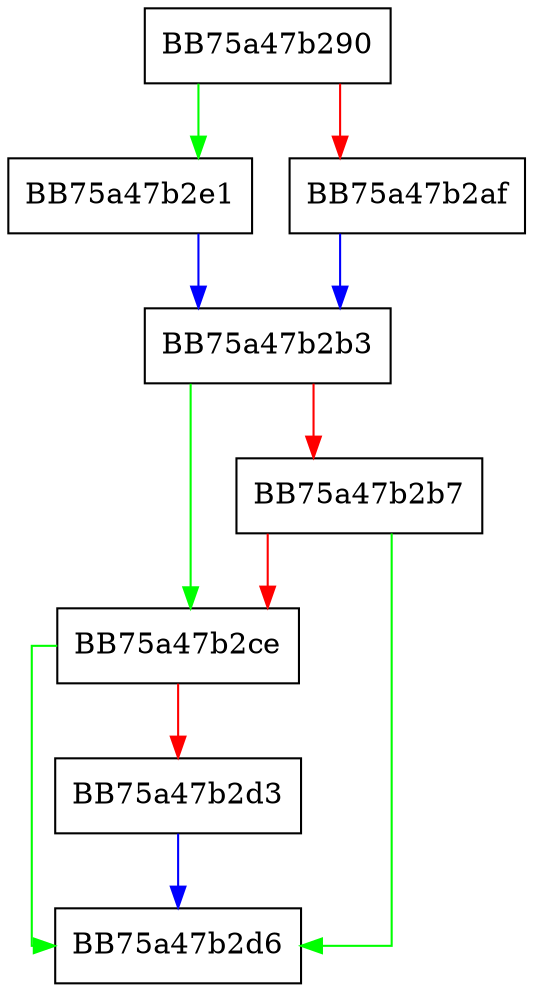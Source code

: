 digraph countStep {
  node [shape="box"];
  graph [splines=ortho];
  BB75a47b290 -> BB75a47b2e1 [color="green"];
  BB75a47b290 -> BB75a47b2af [color="red"];
  BB75a47b2af -> BB75a47b2b3 [color="blue"];
  BB75a47b2b3 -> BB75a47b2ce [color="green"];
  BB75a47b2b3 -> BB75a47b2b7 [color="red"];
  BB75a47b2b7 -> BB75a47b2d6 [color="green"];
  BB75a47b2b7 -> BB75a47b2ce [color="red"];
  BB75a47b2ce -> BB75a47b2d6 [color="green"];
  BB75a47b2ce -> BB75a47b2d3 [color="red"];
  BB75a47b2d3 -> BB75a47b2d6 [color="blue"];
  BB75a47b2e1 -> BB75a47b2b3 [color="blue"];
}
